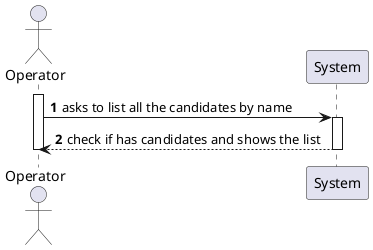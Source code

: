 @startuml US1005_SSD
autonumber

actor "Operator" as USER
participant "System" as SYS

activate USER

USER -> SYS : asks to list all the candidates by name
activate SYS
SYS --> USER : check if has candidates and shows the list
deactivate SYS

deactivate USER

@enduml